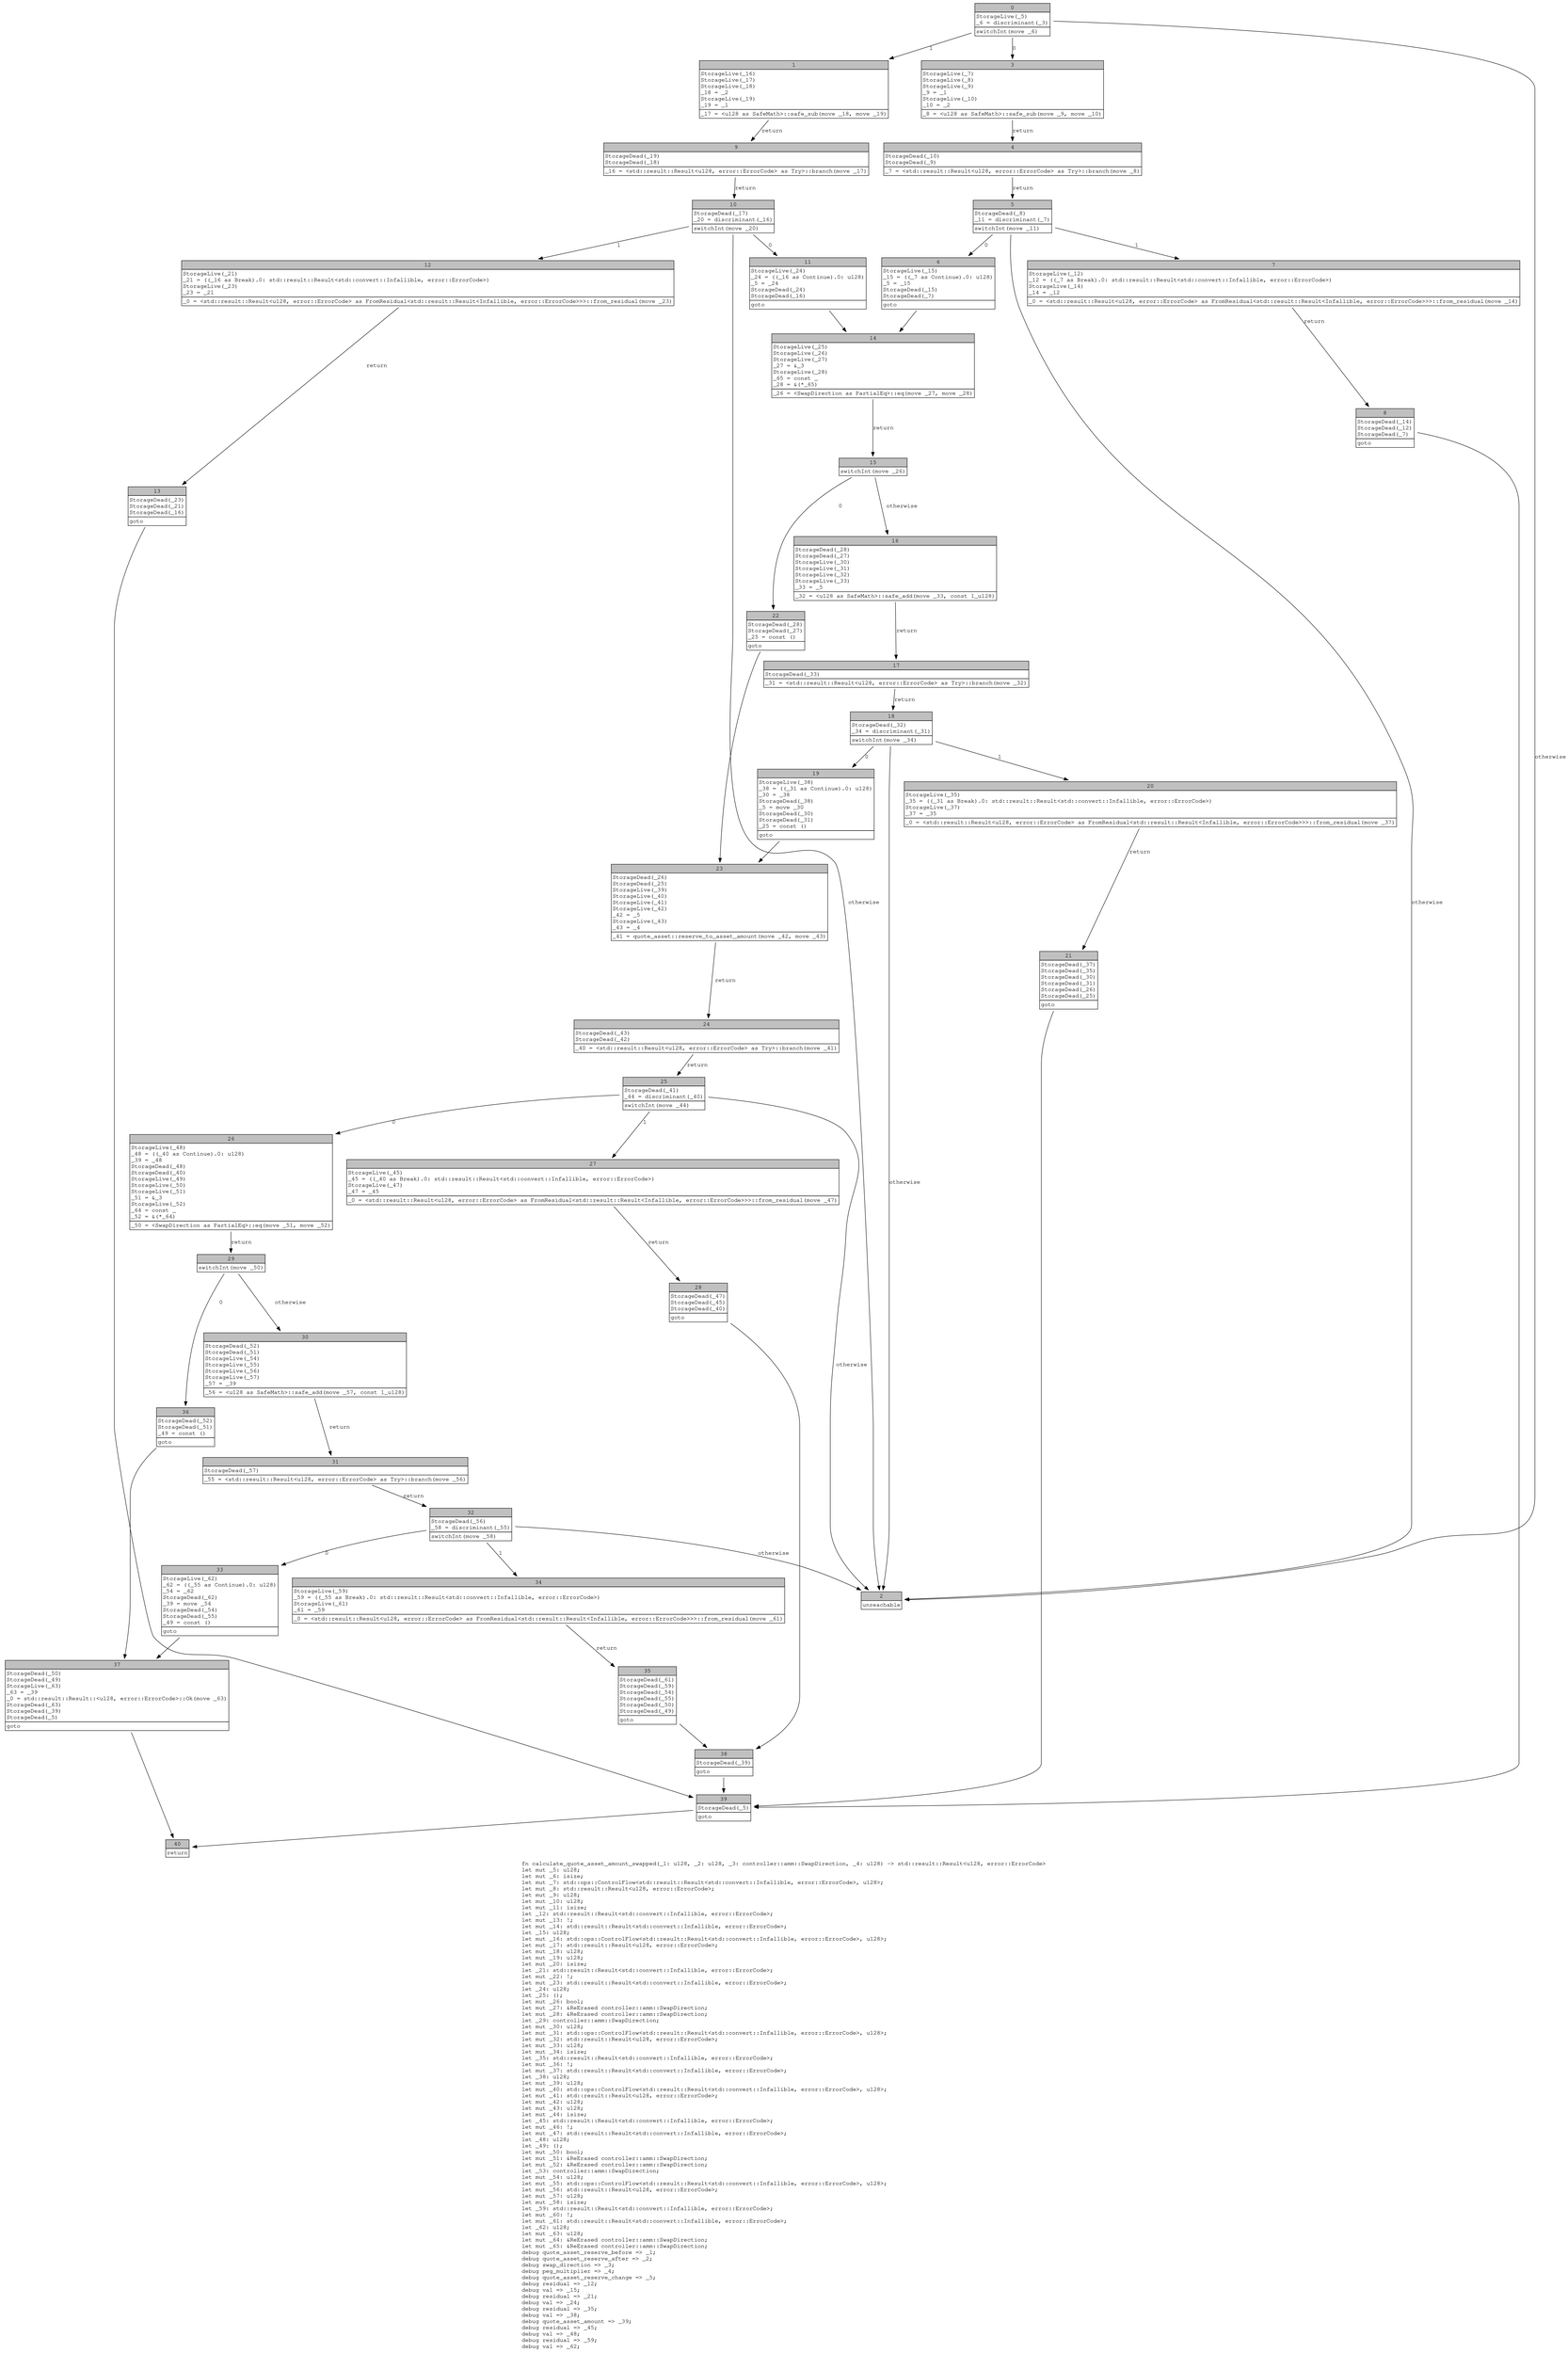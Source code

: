 digraph Mir_0_1806 {
    graph [fontname="Courier, monospace"];
    node [fontname="Courier, monospace"];
    edge [fontname="Courier, monospace"];
    label=<fn calculate_quote_asset_amount_swapped(_1: u128, _2: u128, _3: controller::amm::SwapDirection, _4: u128) -&gt; std::result::Result&lt;u128, error::ErrorCode&gt;<br align="left"/>let mut _5: u128;<br align="left"/>let mut _6: isize;<br align="left"/>let mut _7: std::ops::ControlFlow&lt;std::result::Result&lt;std::convert::Infallible, error::ErrorCode&gt;, u128&gt;;<br align="left"/>let mut _8: std::result::Result&lt;u128, error::ErrorCode&gt;;<br align="left"/>let mut _9: u128;<br align="left"/>let mut _10: u128;<br align="left"/>let mut _11: isize;<br align="left"/>let _12: std::result::Result&lt;std::convert::Infallible, error::ErrorCode&gt;;<br align="left"/>let mut _13: !;<br align="left"/>let mut _14: std::result::Result&lt;std::convert::Infallible, error::ErrorCode&gt;;<br align="left"/>let _15: u128;<br align="left"/>let mut _16: std::ops::ControlFlow&lt;std::result::Result&lt;std::convert::Infallible, error::ErrorCode&gt;, u128&gt;;<br align="left"/>let mut _17: std::result::Result&lt;u128, error::ErrorCode&gt;;<br align="left"/>let mut _18: u128;<br align="left"/>let mut _19: u128;<br align="left"/>let mut _20: isize;<br align="left"/>let _21: std::result::Result&lt;std::convert::Infallible, error::ErrorCode&gt;;<br align="left"/>let mut _22: !;<br align="left"/>let mut _23: std::result::Result&lt;std::convert::Infallible, error::ErrorCode&gt;;<br align="left"/>let _24: u128;<br align="left"/>let _25: ();<br align="left"/>let mut _26: bool;<br align="left"/>let mut _27: &amp;ReErased controller::amm::SwapDirection;<br align="left"/>let mut _28: &amp;ReErased controller::amm::SwapDirection;<br align="left"/>let _29: controller::amm::SwapDirection;<br align="left"/>let mut _30: u128;<br align="left"/>let mut _31: std::ops::ControlFlow&lt;std::result::Result&lt;std::convert::Infallible, error::ErrorCode&gt;, u128&gt;;<br align="left"/>let mut _32: std::result::Result&lt;u128, error::ErrorCode&gt;;<br align="left"/>let mut _33: u128;<br align="left"/>let mut _34: isize;<br align="left"/>let _35: std::result::Result&lt;std::convert::Infallible, error::ErrorCode&gt;;<br align="left"/>let mut _36: !;<br align="left"/>let mut _37: std::result::Result&lt;std::convert::Infallible, error::ErrorCode&gt;;<br align="left"/>let _38: u128;<br align="left"/>let mut _39: u128;<br align="left"/>let mut _40: std::ops::ControlFlow&lt;std::result::Result&lt;std::convert::Infallible, error::ErrorCode&gt;, u128&gt;;<br align="left"/>let mut _41: std::result::Result&lt;u128, error::ErrorCode&gt;;<br align="left"/>let mut _42: u128;<br align="left"/>let mut _43: u128;<br align="left"/>let mut _44: isize;<br align="left"/>let _45: std::result::Result&lt;std::convert::Infallible, error::ErrorCode&gt;;<br align="left"/>let mut _46: !;<br align="left"/>let mut _47: std::result::Result&lt;std::convert::Infallible, error::ErrorCode&gt;;<br align="left"/>let _48: u128;<br align="left"/>let _49: ();<br align="left"/>let mut _50: bool;<br align="left"/>let mut _51: &amp;ReErased controller::amm::SwapDirection;<br align="left"/>let mut _52: &amp;ReErased controller::amm::SwapDirection;<br align="left"/>let _53: controller::amm::SwapDirection;<br align="left"/>let mut _54: u128;<br align="left"/>let mut _55: std::ops::ControlFlow&lt;std::result::Result&lt;std::convert::Infallible, error::ErrorCode&gt;, u128&gt;;<br align="left"/>let mut _56: std::result::Result&lt;u128, error::ErrorCode&gt;;<br align="left"/>let mut _57: u128;<br align="left"/>let mut _58: isize;<br align="left"/>let _59: std::result::Result&lt;std::convert::Infallible, error::ErrorCode&gt;;<br align="left"/>let mut _60: !;<br align="left"/>let mut _61: std::result::Result&lt;std::convert::Infallible, error::ErrorCode&gt;;<br align="left"/>let _62: u128;<br align="left"/>let mut _63: u128;<br align="left"/>let mut _64: &amp;ReErased controller::amm::SwapDirection;<br align="left"/>let mut _65: &amp;ReErased controller::amm::SwapDirection;<br align="left"/>debug quote_asset_reserve_before =&gt; _1;<br align="left"/>debug quote_asset_reserve_after =&gt; _2;<br align="left"/>debug swap_direction =&gt; _3;<br align="left"/>debug peg_multiplier =&gt; _4;<br align="left"/>debug quote_asset_reserve_change =&gt; _5;<br align="left"/>debug residual =&gt; _12;<br align="left"/>debug val =&gt; _15;<br align="left"/>debug residual =&gt; _21;<br align="left"/>debug val =&gt; _24;<br align="left"/>debug residual =&gt; _35;<br align="left"/>debug val =&gt; _38;<br align="left"/>debug quote_asset_amount =&gt; _39;<br align="left"/>debug residual =&gt; _45;<br align="left"/>debug val =&gt; _48;<br align="left"/>debug residual =&gt; _59;<br align="left"/>debug val =&gt; _62;<br align="left"/>>;
    bb0__0_1806 [shape="none", label=<<table border="0" cellborder="1" cellspacing="0"><tr><td bgcolor="gray" align="center" colspan="1">0</td></tr><tr><td align="left" balign="left">StorageLive(_5)<br/>_6 = discriminant(_3)<br/></td></tr><tr><td align="left">switchInt(move _6)</td></tr></table>>];
    bb1__0_1806 [shape="none", label=<<table border="0" cellborder="1" cellspacing="0"><tr><td bgcolor="gray" align="center" colspan="1">1</td></tr><tr><td align="left" balign="left">StorageLive(_16)<br/>StorageLive(_17)<br/>StorageLive(_18)<br/>_18 = _2<br/>StorageLive(_19)<br/>_19 = _1<br/></td></tr><tr><td align="left">_17 = &lt;u128 as SafeMath&gt;::safe_sub(move _18, move _19)</td></tr></table>>];
    bb2__0_1806 [shape="none", label=<<table border="0" cellborder="1" cellspacing="0"><tr><td bgcolor="gray" align="center" colspan="1">2</td></tr><tr><td align="left">unreachable</td></tr></table>>];
    bb3__0_1806 [shape="none", label=<<table border="0" cellborder="1" cellspacing="0"><tr><td bgcolor="gray" align="center" colspan="1">3</td></tr><tr><td align="left" balign="left">StorageLive(_7)<br/>StorageLive(_8)<br/>StorageLive(_9)<br/>_9 = _1<br/>StorageLive(_10)<br/>_10 = _2<br/></td></tr><tr><td align="left">_8 = &lt;u128 as SafeMath&gt;::safe_sub(move _9, move _10)</td></tr></table>>];
    bb4__0_1806 [shape="none", label=<<table border="0" cellborder="1" cellspacing="0"><tr><td bgcolor="gray" align="center" colspan="1">4</td></tr><tr><td align="left" balign="left">StorageDead(_10)<br/>StorageDead(_9)<br/></td></tr><tr><td align="left">_7 = &lt;std::result::Result&lt;u128, error::ErrorCode&gt; as Try&gt;::branch(move _8)</td></tr></table>>];
    bb5__0_1806 [shape="none", label=<<table border="0" cellborder="1" cellspacing="0"><tr><td bgcolor="gray" align="center" colspan="1">5</td></tr><tr><td align="left" balign="left">StorageDead(_8)<br/>_11 = discriminant(_7)<br/></td></tr><tr><td align="left">switchInt(move _11)</td></tr></table>>];
    bb6__0_1806 [shape="none", label=<<table border="0" cellborder="1" cellspacing="0"><tr><td bgcolor="gray" align="center" colspan="1">6</td></tr><tr><td align="left" balign="left">StorageLive(_15)<br/>_15 = ((_7 as Continue).0: u128)<br/>_5 = _15<br/>StorageDead(_15)<br/>StorageDead(_7)<br/></td></tr><tr><td align="left">goto</td></tr></table>>];
    bb7__0_1806 [shape="none", label=<<table border="0" cellborder="1" cellspacing="0"><tr><td bgcolor="gray" align="center" colspan="1">7</td></tr><tr><td align="left" balign="left">StorageLive(_12)<br/>_12 = ((_7 as Break).0: std::result::Result&lt;std::convert::Infallible, error::ErrorCode&gt;)<br/>StorageLive(_14)<br/>_14 = _12<br/></td></tr><tr><td align="left">_0 = &lt;std::result::Result&lt;u128, error::ErrorCode&gt; as FromResidual&lt;std::result::Result&lt;Infallible, error::ErrorCode&gt;&gt;&gt;::from_residual(move _14)</td></tr></table>>];
    bb8__0_1806 [shape="none", label=<<table border="0" cellborder="1" cellspacing="0"><tr><td bgcolor="gray" align="center" colspan="1">8</td></tr><tr><td align="left" balign="left">StorageDead(_14)<br/>StorageDead(_12)<br/>StorageDead(_7)<br/></td></tr><tr><td align="left">goto</td></tr></table>>];
    bb9__0_1806 [shape="none", label=<<table border="0" cellborder="1" cellspacing="0"><tr><td bgcolor="gray" align="center" colspan="1">9</td></tr><tr><td align="left" balign="left">StorageDead(_19)<br/>StorageDead(_18)<br/></td></tr><tr><td align="left">_16 = &lt;std::result::Result&lt;u128, error::ErrorCode&gt; as Try&gt;::branch(move _17)</td></tr></table>>];
    bb10__0_1806 [shape="none", label=<<table border="0" cellborder="1" cellspacing="0"><tr><td bgcolor="gray" align="center" colspan="1">10</td></tr><tr><td align="left" balign="left">StorageDead(_17)<br/>_20 = discriminant(_16)<br/></td></tr><tr><td align="left">switchInt(move _20)</td></tr></table>>];
    bb11__0_1806 [shape="none", label=<<table border="0" cellborder="1" cellspacing="0"><tr><td bgcolor="gray" align="center" colspan="1">11</td></tr><tr><td align="left" balign="left">StorageLive(_24)<br/>_24 = ((_16 as Continue).0: u128)<br/>_5 = _24<br/>StorageDead(_24)<br/>StorageDead(_16)<br/></td></tr><tr><td align="left">goto</td></tr></table>>];
    bb12__0_1806 [shape="none", label=<<table border="0" cellborder="1" cellspacing="0"><tr><td bgcolor="gray" align="center" colspan="1">12</td></tr><tr><td align="left" balign="left">StorageLive(_21)<br/>_21 = ((_16 as Break).0: std::result::Result&lt;std::convert::Infallible, error::ErrorCode&gt;)<br/>StorageLive(_23)<br/>_23 = _21<br/></td></tr><tr><td align="left">_0 = &lt;std::result::Result&lt;u128, error::ErrorCode&gt; as FromResidual&lt;std::result::Result&lt;Infallible, error::ErrorCode&gt;&gt;&gt;::from_residual(move _23)</td></tr></table>>];
    bb13__0_1806 [shape="none", label=<<table border="0" cellborder="1" cellspacing="0"><tr><td bgcolor="gray" align="center" colspan="1">13</td></tr><tr><td align="left" balign="left">StorageDead(_23)<br/>StorageDead(_21)<br/>StorageDead(_16)<br/></td></tr><tr><td align="left">goto</td></tr></table>>];
    bb14__0_1806 [shape="none", label=<<table border="0" cellborder="1" cellspacing="0"><tr><td bgcolor="gray" align="center" colspan="1">14</td></tr><tr><td align="left" balign="left">StorageLive(_25)<br/>StorageLive(_26)<br/>StorageLive(_27)<br/>_27 = &amp;_3<br/>StorageLive(_28)<br/>_65 = const _<br/>_28 = &amp;(*_65)<br/></td></tr><tr><td align="left">_26 = &lt;SwapDirection as PartialEq&gt;::eq(move _27, move _28)</td></tr></table>>];
    bb15__0_1806 [shape="none", label=<<table border="0" cellborder="1" cellspacing="0"><tr><td bgcolor="gray" align="center" colspan="1">15</td></tr><tr><td align="left">switchInt(move _26)</td></tr></table>>];
    bb16__0_1806 [shape="none", label=<<table border="0" cellborder="1" cellspacing="0"><tr><td bgcolor="gray" align="center" colspan="1">16</td></tr><tr><td align="left" balign="left">StorageDead(_28)<br/>StorageDead(_27)<br/>StorageLive(_30)<br/>StorageLive(_31)<br/>StorageLive(_32)<br/>StorageLive(_33)<br/>_33 = _5<br/></td></tr><tr><td align="left">_32 = &lt;u128 as SafeMath&gt;::safe_add(move _33, const 1_u128)</td></tr></table>>];
    bb17__0_1806 [shape="none", label=<<table border="0" cellborder="1" cellspacing="0"><tr><td bgcolor="gray" align="center" colspan="1">17</td></tr><tr><td align="left" balign="left">StorageDead(_33)<br/></td></tr><tr><td align="left">_31 = &lt;std::result::Result&lt;u128, error::ErrorCode&gt; as Try&gt;::branch(move _32)</td></tr></table>>];
    bb18__0_1806 [shape="none", label=<<table border="0" cellborder="1" cellspacing="0"><tr><td bgcolor="gray" align="center" colspan="1">18</td></tr><tr><td align="left" balign="left">StorageDead(_32)<br/>_34 = discriminant(_31)<br/></td></tr><tr><td align="left">switchInt(move _34)</td></tr></table>>];
    bb19__0_1806 [shape="none", label=<<table border="0" cellborder="1" cellspacing="0"><tr><td bgcolor="gray" align="center" colspan="1">19</td></tr><tr><td align="left" balign="left">StorageLive(_38)<br/>_38 = ((_31 as Continue).0: u128)<br/>_30 = _38<br/>StorageDead(_38)<br/>_5 = move _30<br/>StorageDead(_30)<br/>StorageDead(_31)<br/>_25 = const ()<br/></td></tr><tr><td align="left">goto</td></tr></table>>];
    bb20__0_1806 [shape="none", label=<<table border="0" cellborder="1" cellspacing="0"><tr><td bgcolor="gray" align="center" colspan="1">20</td></tr><tr><td align="left" balign="left">StorageLive(_35)<br/>_35 = ((_31 as Break).0: std::result::Result&lt;std::convert::Infallible, error::ErrorCode&gt;)<br/>StorageLive(_37)<br/>_37 = _35<br/></td></tr><tr><td align="left">_0 = &lt;std::result::Result&lt;u128, error::ErrorCode&gt; as FromResidual&lt;std::result::Result&lt;Infallible, error::ErrorCode&gt;&gt;&gt;::from_residual(move _37)</td></tr></table>>];
    bb21__0_1806 [shape="none", label=<<table border="0" cellborder="1" cellspacing="0"><tr><td bgcolor="gray" align="center" colspan="1">21</td></tr><tr><td align="left" balign="left">StorageDead(_37)<br/>StorageDead(_35)<br/>StorageDead(_30)<br/>StorageDead(_31)<br/>StorageDead(_26)<br/>StorageDead(_25)<br/></td></tr><tr><td align="left">goto</td></tr></table>>];
    bb22__0_1806 [shape="none", label=<<table border="0" cellborder="1" cellspacing="0"><tr><td bgcolor="gray" align="center" colspan="1">22</td></tr><tr><td align="left" balign="left">StorageDead(_28)<br/>StorageDead(_27)<br/>_25 = const ()<br/></td></tr><tr><td align="left">goto</td></tr></table>>];
    bb23__0_1806 [shape="none", label=<<table border="0" cellborder="1" cellspacing="0"><tr><td bgcolor="gray" align="center" colspan="1">23</td></tr><tr><td align="left" balign="left">StorageDead(_26)<br/>StorageDead(_25)<br/>StorageLive(_39)<br/>StorageLive(_40)<br/>StorageLive(_41)<br/>StorageLive(_42)<br/>_42 = _5<br/>StorageLive(_43)<br/>_43 = _4<br/></td></tr><tr><td align="left">_41 = quote_asset::reserve_to_asset_amount(move _42, move _43)</td></tr></table>>];
    bb24__0_1806 [shape="none", label=<<table border="0" cellborder="1" cellspacing="0"><tr><td bgcolor="gray" align="center" colspan="1">24</td></tr><tr><td align="left" balign="left">StorageDead(_43)<br/>StorageDead(_42)<br/></td></tr><tr><td align="left">_40 = &lt;std::result::Result&lt;u128, error::ErrorCode&gt; as Try&gt;::branch(move _41)</td></tr></table>>];
    bb25__0_1806 [shape="none", label=<<table border="0" cellborder="1" cellspacing="0"><tr><td bgcolor="gray" align="center" colspan="1">25</td></tr><tr><td align="left" balign="left">StorageDead(_41)<br/>_44 = discriminant(_40)<br/></td></tr><tr><td align="left">switchInt(move _44)</td></tr></table>>];
    bb26__0_1806 [shape="none", label=<<table border="0" cellborder="1" cellspacing="0"><tr><td bgcolor="gray" align="center" colspan="1">26</td></tr><tr><td align="left" balign="left">StorageLive(_48)<br/>_48 = ((_40 as Continue).0: u128)<br/>_39 = _48<br/>StorageDead(_48)<br/>StorageDead(_40)<br/>StorageLive(_49)<br/>StorageLive(_50)<br/>StorageLive(_51)<br/>_51 = &amp;_3<br/>StorageLive(_52)<br/>_64 = const _<br/>_52 = &amp;(*_64)<br/></td></tr><tr><td align="left">_50 = &lt;SwapDirection as PartialEq&gt;::eq(move _51, move _52)</td></tr></table>>];
    bb27__0_1806 [shape="none", label=<<table border="0" cellborder="1" cellspacing="0"><tr><td bgcolor="gray" align="center" colspan="1">27</td></tr><tr><td align="left" balign="left">StorageLive(_45)<br/>_45 = ((_40 as Break).0: std::result::Result&lt;std::convert::Infallible, error::ErrorCode&gt;)<br/>StorageLive(_47)<br/>_47 = _45<br/></td></tr><tr><td align="left">_0 = &lt;std::result::Result&lt;u128, error::ErrorCode&gt; as FromResidual&lt;std::result::Result&lt;Infallible, error::ErrorCode&gt;&gt;&gt;::from_residual(move _47)</td></tr></table>>];
    bb28__0_1806 [shape="none", label=<<table border="0" cellborder="1" cellspacing="0"><tr><td bgcolor="gray" align="center" colspan="1">28</td></tr><tr><td align="left" balign="left">StorageDead(_47)<br/>StorageDead(_45)<br/>StorageDead(_40)<br/></td></tr><tr><td align="left">goto</td></tr></table>>];
    bb29__0_1806 [shape="none", label=<<table border="0" cellborder="1" cellspacing="0"><tr><td bgcolor="gray" align="center" colspan="1">29</td></tr><tr><td align="left">switchInt(move _50)</td></tr></table>>];
    bb30__0_1806 [shape="none", label=<<table border="0" cellborder="1" cellspacing="0"><tr><td bgcolor="gray" align="center" colspan="1">30</td></tr><tr><td align="left" balign="left">StorageDead(_52)<br/>StorageDead(_51)<br/>StorageLive(_54)<br/>StorageLive(_55)<br/>StorageLive(_56)<br/>StorageLive(_57)<br/>_57 = _39<br/></td></tr><tr><td align="left">_56 = &lt;u128 as SafeMath&gt;::safe_add(move _57, const 1_u128)</td></tr></table>>];
    bb31__0_1806 [shape="none", label=<<table border="0" cellborder="1" cellspacing="0"><tr><td bgcolor="gray" align="center" colspan="1">31</td></tr><tr><td align="left" balign="left">StorageDead(_57)<br/></td></tr><tr><td align="left">_55 = &lt;std::result::Result&lt;u128, error::ErrorCode&gt; as Try&gt;::branch(move _56)</td></tr></table>>];
    bb32__0_1806 [shape="none", label=<<table border="0" cellborder="1" cellspacing="0"><tr><td bgcolor="gray" align="center" colspan="1">32</td></tr><tr><td align="left" balign="left">StorageDead(_56)<br/>_58 = discriminant(_55)<br/></td></tr><tr><td align="left">switchInt(move _58)</td></tr></table>>];
    bb33__0_1806 [shape="none", label=<<table border="0" cellborder="1" cellspacing="0"><tr><td bgcolor="gray" align="center" colspan="1">33</td></tr><tr><td align="left" balign="left">StorageLive(_62)<br/>_62 = ((_55 as Continue).0: u128)<br/>_54 = _62<br/>StorageDead(_62)<br/>_39 = move _54<br/>StorageDead(_54)<br/>StorageDead(_55)<br/>_49 = const ()<br/></td></tr><tr><td align="left">goto</td></tr></table>>];
    bb34__0_1806 [shape="none", label=<<table border="0" cellborder="1" cellspacing="0"><tr><td bgcolor="gray" align="center" colspan="1">34</td></tr><tr><td align="left" balign="left">StorageLive(_59)<br/>_59 = ((_55 as Break).0: std::result::Result&lt;std::convert::Infallible, error::ErrorCode&gt;)<br/>StorageLive(_61)<br/>_61 = _59<br/></td></tr><tr><td align="left">_0 = &lt;std::result::Result&lt;u128, error::ErrorCode&gt; as FromResidual&lt;std::result::Result&lt;Infallible, error::ErrorCode&gt;&gt;&gt;::from_residual(move _61)</td></tr></table>>];
    bb35__0_1806 [shape="none", label=<<table border="0" cellborder="1" cellspacing="0"><tr><td bgcolor="gray" align="center" colspan="1">35</td></tr><tr><td align="left" balign="left">StorageDead(_61)<br/>StorageDead(_59)<br/>StorageDead(_54)<br/>StorageDead(_55)<br/>StorageDead(_50)<br/>StorageDead(_49)<br/></td></tr><tr><td align="left">goto</td></tr></table>>];
    bb36__0_1806 [shape="none", label=<<table border="0" cellborder="1" cellspacing="0"><tr><td bgcolor="gray" align="center" colspan="1">36</td></tr><tr><td align="left" balign="left">StorageDead(_52)<br/>StorageDead(_51)<br/>_49 = const ()<br/></td></tr><tr><td align="left">goto</td></tr></table>>];
    bb37__0_1806 [shape="none", label=<<table border="0" cellborder="1" cellspacing="0"><tr><td bgcolor="gray" align="center" colspan="1">37</td></tr><tr><td align="left" balign="left">StorageDead(_50)<br/>StorageDead(_49)<br/>StorageLive(_63)<br/>_63 = _39<br/>_0 = std::result::Result::&lt;u128, error::ErrorCode&gt;::Ok(move _63)<br/>StorageDead(_63)<br/>StorageDead(_39)<br/>StorageDead(_5)<br/></td></tr><tr><td align="left">goto</td></tr></table>>];
    bb38__0_1806 [shape="none", label=<<table border="0" cellborder="1" cellspacing="0"><tr><td bgcolor="gray" align="center" colspan="1">38</td></tr><tr><td align="left" balign="left">StorageDead(_39)<br/></td></tr><tr><td align="left">goto</td></tr></table>>];
    bb39__0_1806 [shape="none", label=<<table border="0" cellborder="1" cellspacing="0"><tr><td bgcolor="gray" align="center" colspan="1">39</td></tr><tr><td align="left" balign="left">StorageDead(_5)<br/></td></tr><tr><td align="left">goto</td></tr></table>>];
    bb40__0_1806 [shape="none", label=<<table border="0" cellborder="1" cellspacing="0"><tr><td bgcolor="gray" align="center" colspan="1">40</td></tr><tr><td align="left">return</td></tr></table>>];
    bb0__0_1806 -> bb3__0_1806 [label="0"];
    bb0__0_1806 -> bb1__0_1806 [label="1"];
    bb0__0_1806 -> bb2__0_1806 [label="otherwise"];
    bb1__0_1806 -> bb9__0_1806 [label="return"];
    bb3__0_1806 -> bb4__0_1806 [label="return"];
    bb4__0_1806 -> bb5__0_1806 [label="return"];
    bb5__0_1806 -> bb6__0_1806 [label="0"];
    bb5__0_1806 -> bb7__0_1806 [label="1"];
    bb5__0_1806 -> bb2__0_1806 [label="otherwise"];
    bb6__0_1806 -> bb14__0_1806 [label=""];
    bb7__0_1806 -> bb8__0_1806 [label="return"];
    bb8__0_1806 -> bb39__0_1806 [label=""];
    bb9__0_1806 -> bb10__0_1806 [label="return"];
    bb10__0_1806 -> bb11__0_1806 [label="0"];
    bb10__0_1806 -> bb12__0_1806 [label="1"];
    bb10__0_1806 -> bb2__0_1806 [label="otherwise"];
    bb11__0_1806 -> bb14__0_1806 [label=""];
    bb12__0_1806 -> bb13__0_1806 [label="return"];
    bb13__0_1806 -> bb39__0_1806 [label=""];
    bb14__0_1806 -> bb15__0_1806 [label="return"];
    bb15__0_1806 -> bb22__0_1806 [label="0"];
    bb15__0_1806 -> bb16__0_1806 [label="otherwise"];
    bb16__0_1806 -> bb17__0_1806 [label="return"];
    bb17__0_1806 -> bb18__0_1806 [label="return"];
    bb18__0_1806 -> bb19__0_1806 [label="0"];
    bb18__0_1806 -> bb20__0_1806 [label="1"];
    bb18__0_1806 -> bb2__0_1806 [label="otherwise"];
    bb19__0_1806 -> bb23__0_1806 [label=""];
    bb20__0_1806 -> bb21__0_1806 [label="return"];
    bb21__0_1806 -> bb39__0_1806 [label=""];
    bb22__0_1806 -> bb23__0_1806 [label=""];
    bb23__0_1806 -> bb24__0_1806 [label="return"];
    bb24__0_1806 -> bb25__0_1806 [label="return"];
    bb25__0_1806 -> bb26__0_1806 [label="0"];
    bb25__0_1806 -> bb27__0_1806 [label="1"];
    bb25__0_1806 -> bb2__0_1806 [label="otherwise"];
    bb26__0_1806 -> bb29__0_1806 [label="return"];
    bb27__0_1806 -> bb28__0_1806 [label="return"];
    bb28__0_1806 -> bb38__0_1806 [label=""];
    bb29__0_1806 -> bb36__0_1806 [label="0"];
    bb29__0_1806 -> bb30__0_1806 [label="otherwise"];
    bb30__0_1806 -> bb31__0_1806 [label="return"];
    bb31__0_1806 -> bb32__0_1806 [label="return"];
    bb32__0_1806 -> bb33__0_1806 [label="0"];
    bb32__0_1806 -> bb34__0_1806 [label="1"];
    bb32__0_1806 -> bb2__0_1806 [label="otherwise"];
    bb33__0_1806 -> bb37__0_1806 [label=""];
    bb34__0_1806 -> bb35__0_1806 [label="return"];
    bb35__0_1806 -> bb38__0_1806 [label=""];
    bb36__0_1806 -> bb37__0_1806 [label=""];
    bb37__0_1806 -> bb40__0_1806 [label=""];
    bb38__0_1806 -> bb39__0_1806 [label=""];
    bb39__0_1806 -> bb40__0_1806 [label=""];
}
